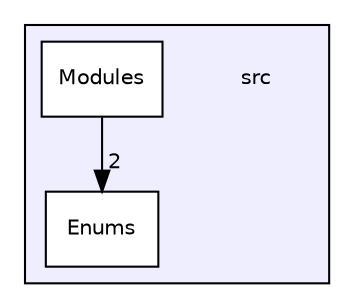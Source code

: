 digraph "src" {
  compound=true
  node [ fontsize="10", fontname="Helvetica"];
  edge [ labelfontsize="10", labelfontname="Helvetica"];
  subgraph clusterdir_68267d1309a1af8e8297ef4c3efbcdba {
    graph [ bgcolor="#eeeeff", pencolor="black", label="" URL="dir_68267d1309a1af8e8297ef4c3efbcdba.html"];
    dir_68267d1309a1af8e8297ef4c3efbcdba [shape=plaintext label="src"];
  dir_804e9c8a6f85b64a196ad58c4618e191 [shape=box label="Enums" fillcolor="white" style="filled" URL="dir_804e9c8a6f85b64a196ad58c4618e191.html"];
  dir_eeb7fcc90d516a232deaaf4de23f9c95 [shape=box label="Modules" fillcolor="white" style="filled" URL="dir_eeb7fcc90d516a232deaaf4de23f9c95.html"];
  }
  dir_eeb7fcc90d516a232deaaf4de23f9c95->dir_804e9c8a6f85b64a196ad58c4618e191 [headlabel="2", labeldistance=1.5 headhref="dir_000002_000001.html"];
}
